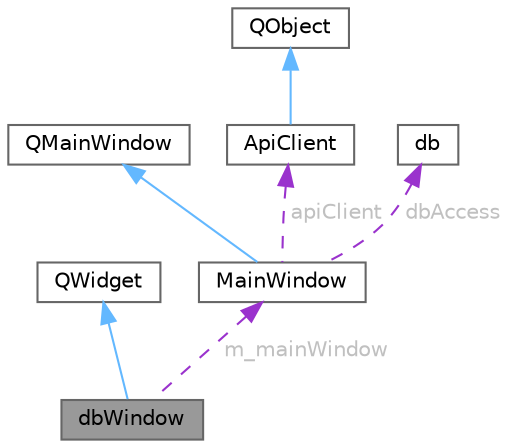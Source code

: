 digraph "dbWindow"
{
 // LATEX_PDF_SIZE
  bgcolor="transparent";
  edge [fontname=Helvetica,fontsize=10,labelfontname=Helvetica,labelfontsize=10];
  node [fontname=Helvetica,fontsize=10,shape=box,height=0.2,width=0.4];
  Node1 [id="Node000001",label="dbWindow",height=0.2,width=0.4,color="gray40", fillcolor="grey60", style="filled", fontcolor="black",tooltip="Provides a GUI interface for browsing and loading saved sensor data."];
  Node2 -> Node1 [id="edge1_Node000001_Node000002",dir="back",color="steelblue1",style="solid",tooltip=" "];
  Node2 [id="Node000002",label="QWidget",height=0.2,width=0.4,color="gray40", fillcolor="white", style="filled",tooltip=" "];
  Node3 -> Node1 [id="edge2_Node000001_Node000003",dir="back",color="darkorchid3",style="dashed",tooltip=" ",label=" m_mainWindow",fontcolor="grey" ];
  Node3 [id="Node000003",label="MainWindow",height=0.2,width=0.4,color="gray40", fillcolor="white", style="filled",URL="$class_main_window.html",tooltip=" "];
  Node4 -> Node3 [id="edge3_Node000003_Node000004",dir="back",color="steelblue1",style="solid",tooltip=" "];
  Node4 [id="Node000004",label="QMainWindow",height=0.2,width=0.4,color="gray40", fillcolor="white", style="filled",tooltip=" "];
  Node5 -> Node3 [id="edge4_Node000003_Node000005",dir="back",color="darkorchid3",style="dashed",tooltip=" ",label=" apiClient",fontcolor="grey" ];
  Node5 [id="Node000005",label="ApiClient",height=0.2,width=0.4,color="gray40", fillcolor="white", style="filled",URL="$class_api_client.html",tooltip="Provides interface to GIOS REST API for air quality data."];
  Node6 -> Node5 [id="edge5_Node000005_Node000006",dir="back",color="steelblue1",style="solid",tooltip=" "];
  Node6 [id="Node000006",label="QObject",height=0.2,width=0.4,color="gray40", fillcolor="white", style="filled",tooltip=" "];
  Node7 -> Node3 [id="edge6_Node000003_Node000007",dir="back",color="darkorchid3",style="dashed",tooltip=" ",label=" dbAccess",fontcolor="grey" ];
  Node7 [id="Node000007",label="db",height=0.2,width=0.4,color="gray40", fillcolor="white", style="filled",URL="$classdb.html",tooltip="Provides static methods for data persistence operations."];
}
